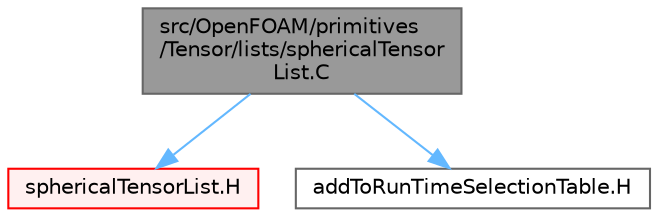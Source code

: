digraph "src/OpenFOAM/primitives/Tensor/lists/sphericalTensorList.C"
{
 // LATEX_PDF_SIZE
  bgcolor="transparent";
  edge [fontname=Helvetica,fontsize=10,labelfontname=Helvetica,labelfontsize=10];
  node [fontname=Helvetica,fontsize=10,shape=box,height=0.2,width=0.4];
  Node1 [id="Node000001",label="src/OpenFOAM/primitives\l/Tensor/lists/sphericalTensor\lList.C",height=0.2,width=0.4,color="gray40", fillcolor="grey60", style="filled", fontcolor="black",tooltip="Specialisation of List<T> for sphericalTensor."];
  Node1 -> Node2 [id="edge1_Node000001_Node000002",color="steelblue1",style="solid",tooltip=" "];
  Node2 [id="Node000002",label="sphericalTensorList.H",height=0.2,width=0.4,color="red", fillcolor="#FFF0F0", style="filled",URL="$sphericalTensorList_8H.html",tooltip=" "];
  Node1 -> Node98 [id="edge2_Node000001_Node000098",color="steelblue1",style="solid",tooltip=" "];
  Node98 [id="Node000098",label="addToRunTimeSelectionTable.H",height=0.2,width=0.4,color="grey40", fillcolor="white", style="filled",URL="$addToRunTimeSelectionTable_8H.html",tooltip="Macros for easy insertion into run-time selection tables."];
}
